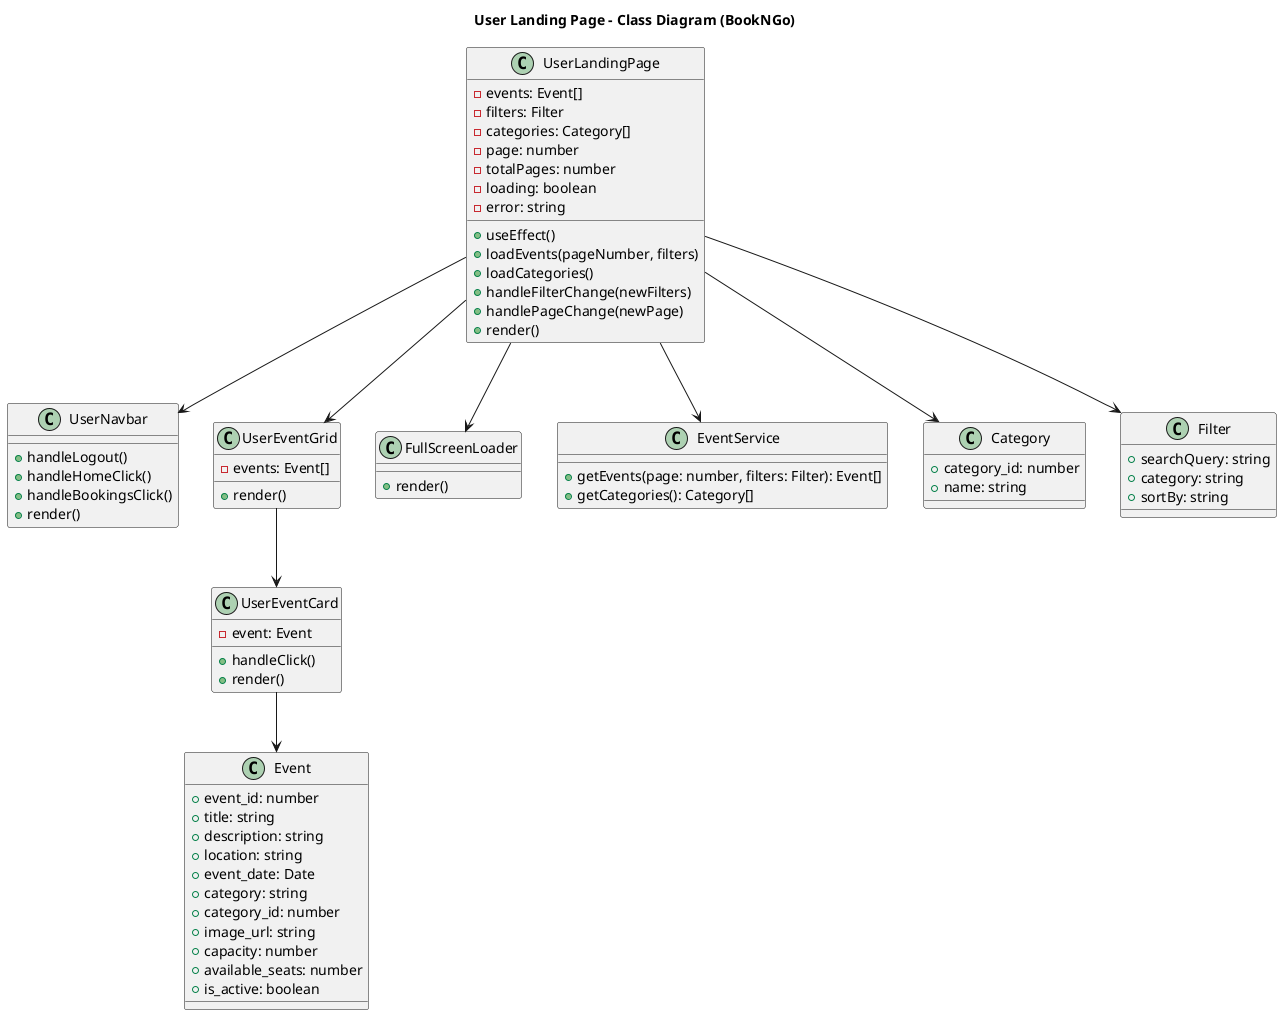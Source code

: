 @startuml UserHome
title User Landing Page - Class Diagram (BookNGo)

class UserLandingPage {
  - events: Event[]
  - filters: Filter
  - categories: Category[]
  - page: number
  - totalPages: number
  - loading: boolean
  - error: string
  + useEffect()
  + loadEvents(pageNumber, filters)
  + loadCategories()
  + handleFilterChange(newFilters)
  + handlePageChange(newPage)
  + render()
}

class UserNavbar {
  + handleLogout()
  + handleHomeClick()
  + handleBookingsClick()
  + render()
}

class UserEventGrid {
  - events: Event[]
  + render()
}

class UserEventCard {
  - event: Event
  + handleClick()
  + render()
}

class FullScreenLoader {
  + render()
}

class EventService {
  + getEvents(page: number, filters: Filter): Event[]
  + getCategories(): Category[]
}

class Event {
  + event_id: number
  + title: string
  + description: string
  + location: string
  + event_date: Date
  + category: string
  + category_id: number
  + image_url: string
  + capacity: number
  + available_seats: number
  + is_active: boolean
}

class Category {
  + category_id: number
  + name: string
}

class Filter {
  + searchQuery: string
  + category: string
  + sortBy: string
}

UserLandingPage --> UserNavbar
UserLandingPage --> UserEventGrid
UserLandingPage --> FullScreenLoader
UserEventGrid --> UserEventCard
UserLandingPage --> EventService
UserEventCard --> Event
UserLandingPage --> Category
UserLandingPage --> Filter

@enduml
